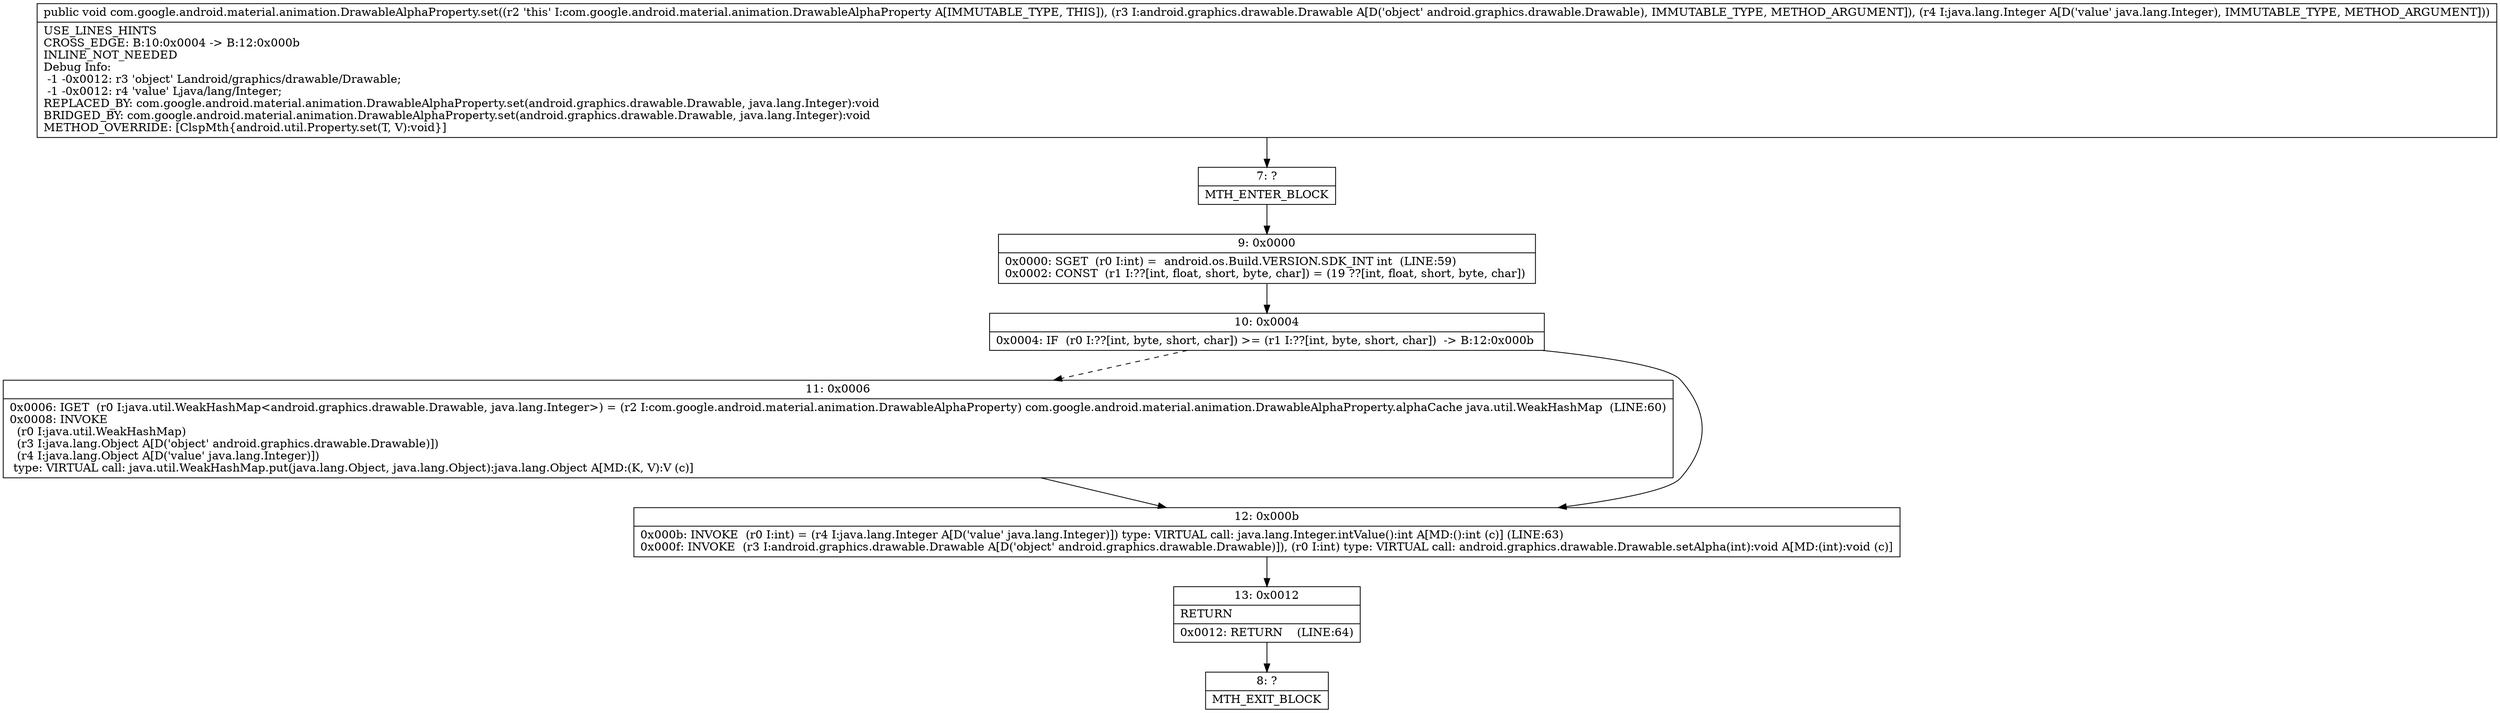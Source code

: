digraph "CFG forcom.google.android.material.animation.DrawableAlphaProperty.set(Landroid\/graphics\/drawable\/Drawable;Ljava\/lang\/Integer;)V" {
Node_7 [shape=record,label="{7\:\ ?|MTH_ENTER_BLOCK\l}"];
Node_9 [shape=record,label="{9\:\ 0x0000|0x0000: SGET  (r0 I:int) =  android.os.Build.VERSION.SDK_INT int  (LINE:59)\l0x0002: CONST  (r1 I:??[int, float, short, byte, char]) = (19 ??[int, float, short, byte, char]) \l}"];
Node_10 [shape=record,label="{10\:\ 0x0004|0x0004: IF  (r0 I:??[int, byte, short, char]) \>= (r1 I:??[int, byte, short, char])  \-\> B:12:0x000b \l}"];
Node_11 [shape=record,label="{11\:\ 0x0006|0x0006: IGET  (r0 I:java.util.WeakHashMap\<android.graphics.drawable.Drawable, java.lang.Integer\>) = (r2 I:com.google.android.material.animation.DrawableAlphaProperty) com.google.android.material.animation.DrawableAlphaProperty.alphaCache java.util.WeakHashMap  (LINE:60)\l0x0008: INVOKE  \l  (r0 I:java.util.WeakHashMap)\l  (r3 I:java.lang.Object A[D('object' android.graphics.drawable.Drawable)])\l  (r4 I:java.lang.Object A[D('value' java.lang.Integer)])\l type: VIRTUAL call: java.util.WeakHashMap.put(java.lang.Object, java.lang.Object):java.lang.Object A[MD:(K, V):V (c)]\l}"];
Node_12 [shape=record,label="{12\:\ 0x000b|0x000b: INVOKE  (r0 I:int) = (r4 I:java.lang.Integer A[D('value' java.lang.Integer)]) type: VIRTUAL call: java.lang.Integer.intValue():int A[MD:():int (c)] (LINE:63)\l0x000f: INVOKE  (r3 I:android.graphics.drawable.Drawable A[D('object' android.graphics.drawable.Drawable)]), (r0 I:int) type: VIRTUAL call: android.graphics.drawable.Drawable.setAlpha(int):void A[MD:(int):void (c)]\l}"];
Node_13 [shape=record,label="{13\:\ 0x0012|RETURN\l|0x0012: RETURN    (LINE:64)\l}"];
Node_8 [shape=record,label="{8\:\ ?|MTH_EXIT_BLOCK\l}"];
MethodNode[shape=record,label="{public void com.google.android.material.animation.DrawableAlphaProperty.set((r2 'this' I:com.google.android.material.animation.DrawableAlphaProperty A[IMMUTABLE_TYPE, THIS]), (r3 I:android.graphics.drawable.Drawable A[D('object' android.graphics.drawable.Drawable), IMMUTABLE_TYPE, METHOD_ARGUMENT]), (r4 I:java.lang.Integer A[D('value' java.lang.Integer), IMMUTABLE_TYPE, METHOD_ARGUMENT]))  | USE_LINES_HINTS\lCROSS_EDGE: B:10:0x0004 \-\> B:12:0x000b\lINLINE_NOT_NEEDED\lDebug Info:\l  \-1 \-0x0012: r3 'object' Landroid\/graphics\/drawable\/Drawable;\l  \-1 \-0x0012: r4 'value' Ljava\/lang\/Integer;\lREPLACED_BY: com.google.android.material.animation.DrawableAlphaProperty.set(android.graphics.drawable.Drawable, java.lang.Integer):void\lBRIDGED_BY: com.google.android.material.animation.DrawableAlphaProperty.set(android.graphics.drawable.Drawable, java.lang.Integer):void\lMETHOD_OVERRIDE: [ClspMth\{android.util.Property.set(T, V):void\}]\l}"];
MethodNode -> Node_7;Node_7 -> Node_9;
Node_9 -> Node_10;
Node_10 -> Node_11[style=dashed];
Node_10 -> Node_12;
Node_11 -> Node_12;
Node_12 -> Node_13;
Node_13 -> Node_8;
}

